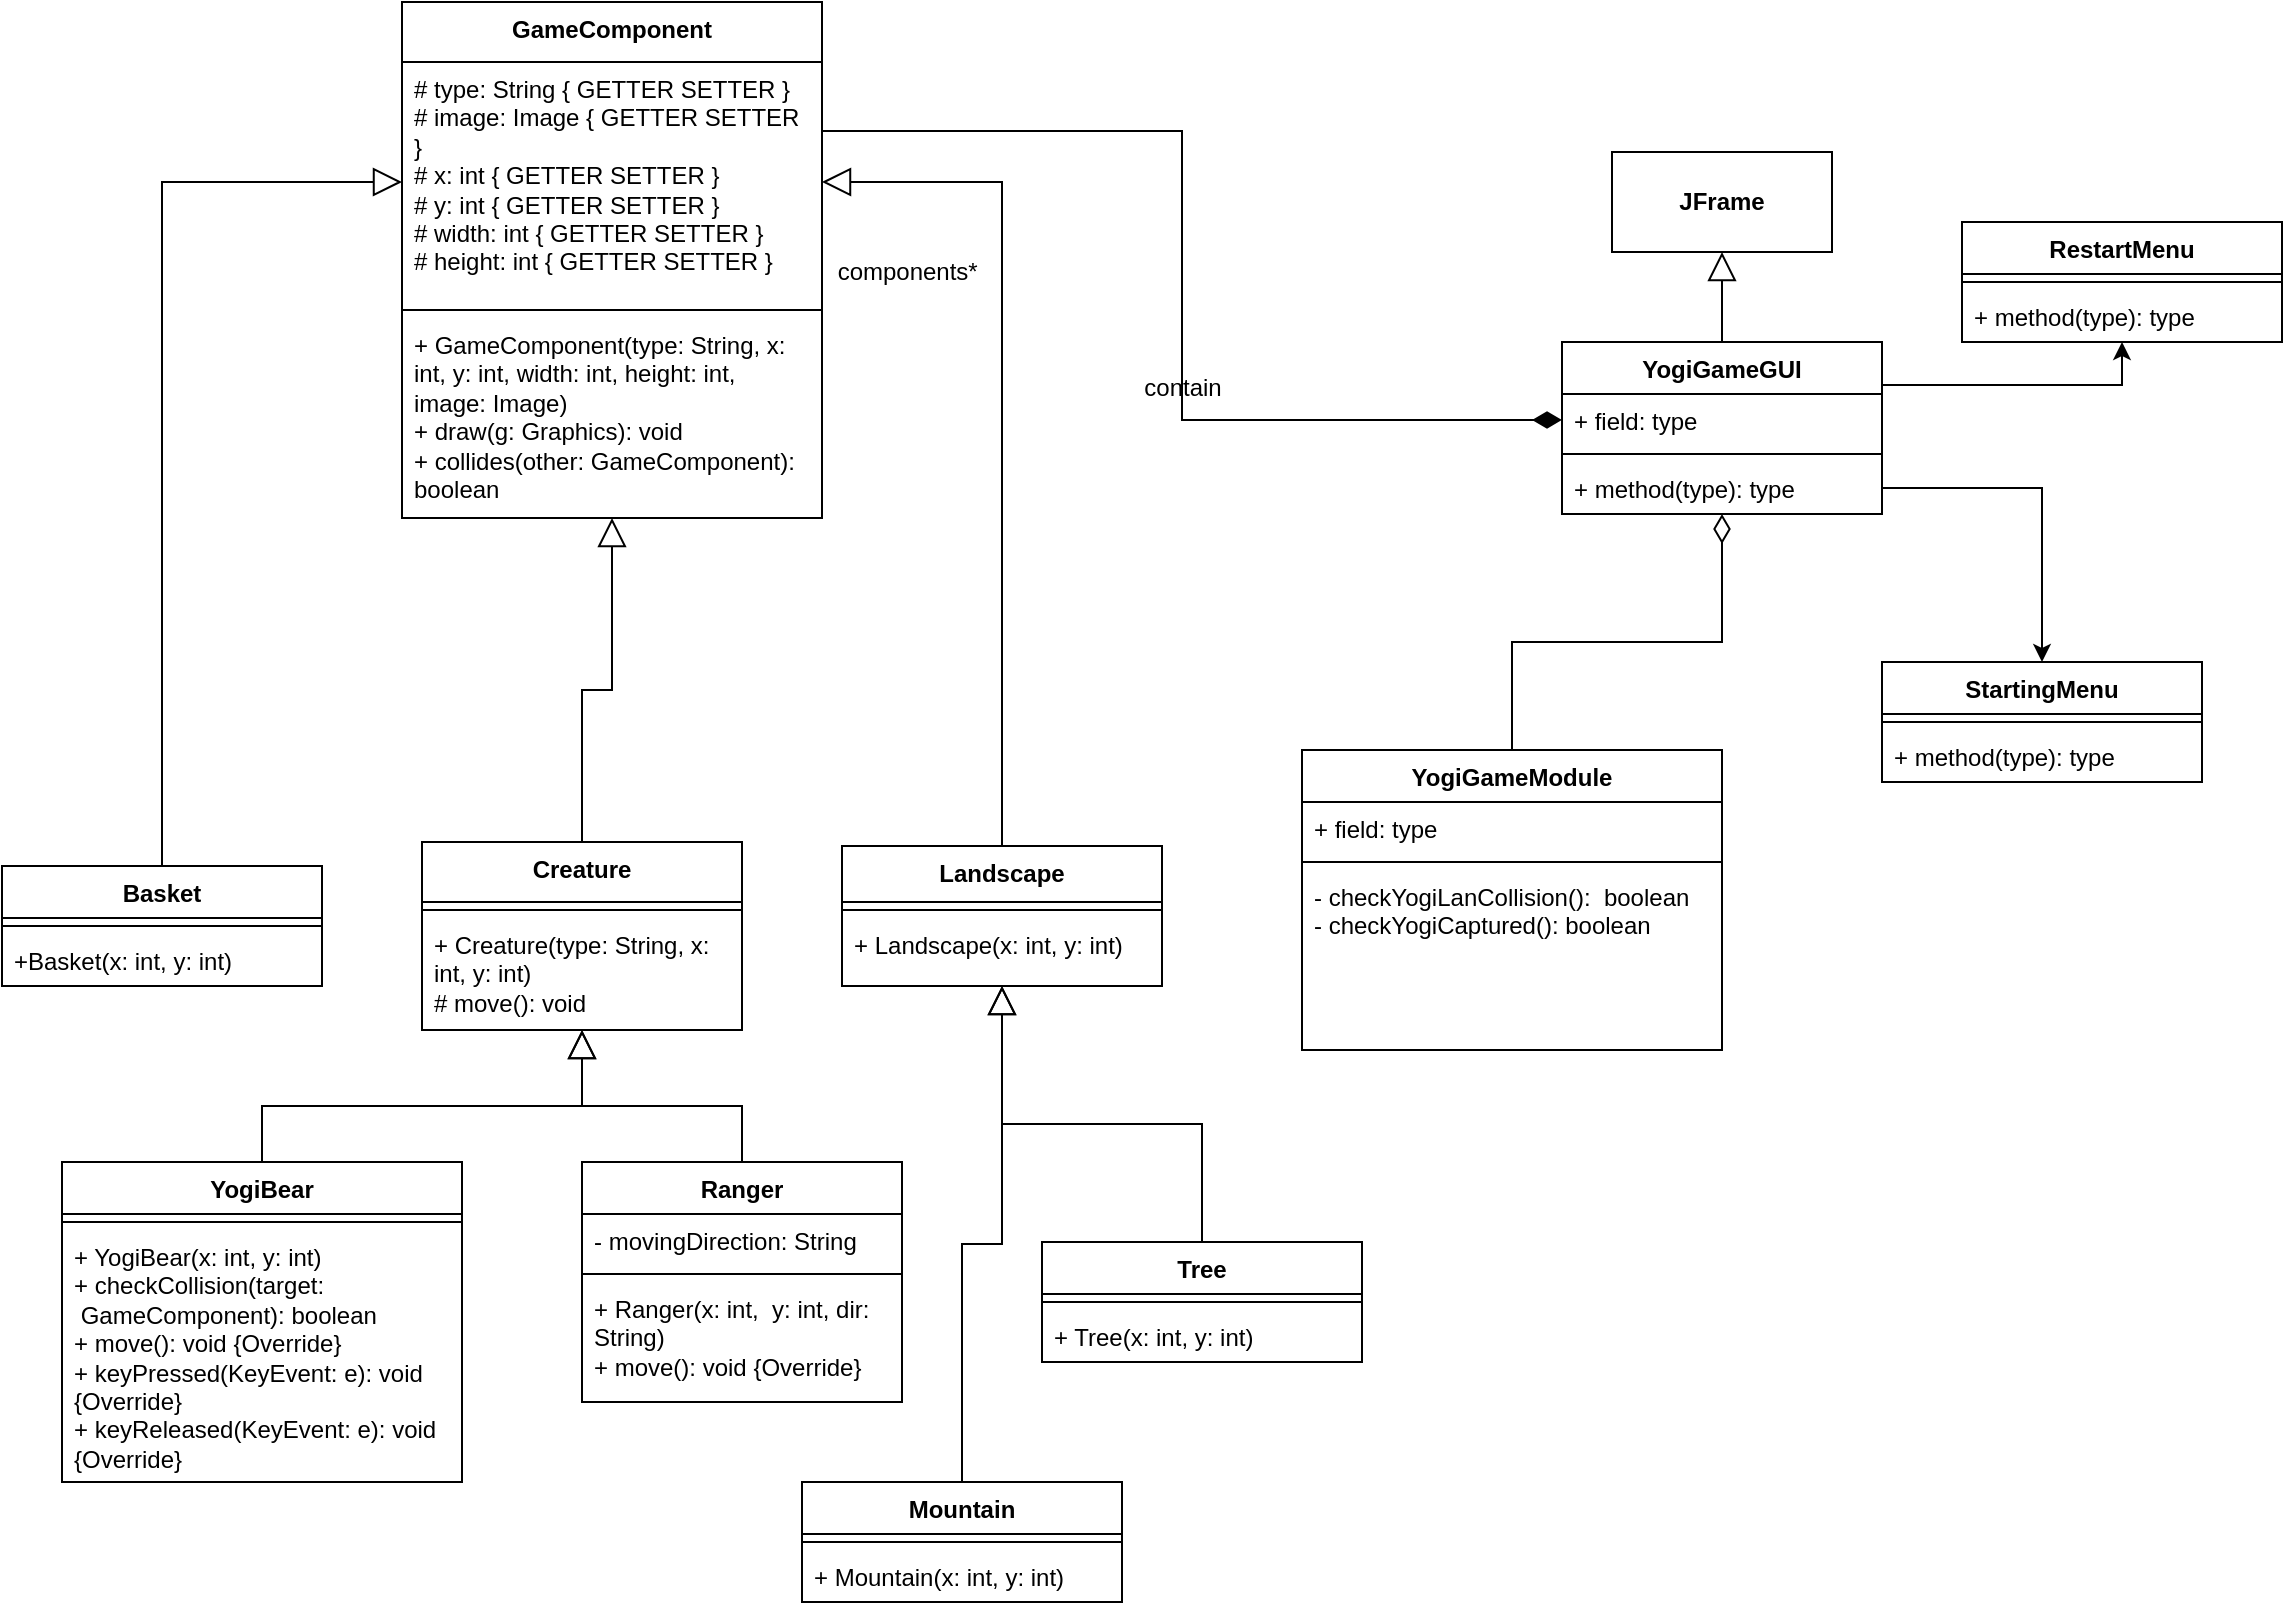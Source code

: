 <mxfile version="25.0.1">
  <diagram name="Page-1" id="V1T5ub4eXaLLm83vhyxi">
    <mxGraphModel dx="661" dy="2028" grid="1" gridSize="10" guides="1" tooltips="1" connect="1" arrows="1" fold="1" page="1" pageScale="1" pageWidth="850" pageHeight="1100" math="0" shadow="0">
      <root>
        <mxCell id="0" />
        <mxCell id="1" parent="0" />
        <mxCell id="JW1Y3XpuhCUsItWBqjoq-34" style="edgeStyle=orthogonalEdgeStyle;rounded=0;orthogonalLoop=1;jettySize=auto;html=1;exitX=0.5;exitY=0;exitDx=0;exitDy=0;endArrow=block;endFill=0;endSize=12;" parent="1" source="37ParpVeFPUFG8CqIVVN-1" target="JW1Y3XpuhCUsItWBqjoq-13" edge="1">
          <mxGeometry relative="1" as="geometry" />
        </mxCell>
        <mxCell id="37ParpVeFPUFG8CqIVVN-1" value="&lt;div&gt;&lt;span style=&quot;background-color: initial;&quot;&gt;Creature&lt;/span&gt;&lt;/div&gt;" style="swimlane;fontStyle=1;align=center;verticalAlign=top;childLayout=stackLayout;horizontal=1;startSize=30;horizontalStack=0;resizeParent=1;resizeParentMax=0;resizeLast=0;collapsible=1;marginBottom=0;whiteSpace=wrap;html=1;" parent="1" vertex="1">
          <mxGeometry x="330" y="-60" width="160" height="94" as="geometry" />
        </mxCell>
        <mxCell id="37ParpVeFPUFG8CqIVVN-3" value="" style="line;strokeWidth=1;fillColor=none;align=left;verticalAlign=middle;spacingTop=-1;spacingLeft=3;spacingRight=3;rotatable=0;labelPosition=right;points=[];portConstraint=eastwest;strokeColor=inherit;" parent="37ParpVeFPUFG8CqIVVN-1" vertex="1">
          <mxGeometry y="30" width="160" height="8" as="geometry" />
        </mxCell>
        <mxCell id="37ParpVeFPUFG8CqIVVN-4" value="&lt;div&gt;+ Creature(type: String, x: int, y: int)&lt;/div&gt;# move(): void" style="text;strokeColor=none;fillColor=none;align=left;verticalAlign=top;spacingLeft=4;spacingRight=4;overflow=hidden;rotatable=0;points=[[0,0.5],[1,0.5]];portConstraint=eastwest;whiteSpace=wrap;html=1;" parent="37ParpVeFPUFG8CqIVVN-1" vertex="1">
          <mxGeometry y="38" width="160" height="56" as="geometry" />
        </mxCell>
        <mxCell id="JW1Y3XpuhCUsItWBqjoq-33" style="edgeStyle=orthogonalEdgeStyle;rounded=0;orthogonalLoop=1;jettySize=auto;html=1;exitX=0.5;exitY=0;exitDx=0;exitDy=0;endArrow=block;endFill=0;endSize=12;" parent="1" source="JW1Y3XpuhCUsItWBqjoq-1" target="37ParpVeFPUFG8CqIVVN-1" edge="1">
          <mxGeometry relative="1" as="geometry" />
        </mxCell>
        <mxCell id="JW1Y3XpuhCUsItWBqjoq-1" value="YogiBear" style="swimlane;fontStyle=1;align=center;verticalAlign=top;childLayout=stackLayout;horizontal=1;startSize=26;horizontalStack=0;resizeParent=1;resizeParentMax=0;resizeLast=0;collapsible=1;marginBottom=0;whiteSpace=wrap;html=1;" parent="1" vertex="1">
          <mxGeometry x="150" y="100" width="200" height="160" as="geometry" />
        </mxCell>
        <mxCell id="JW1Y3XpuhCUsItWBqjoq-3" value="" style="line;strokeWidth=1;fillColor=none;align=left;verticalAlign=middle;spacingTop=-1;spacingLeft=3;spacingRight=3;rotatable=0;labelPosition=right;points=[];portConstraint=eastwest;strokeColor=inherit;" parent="JW1Y3XpuhCUsItWBqjoq-1" vertex="1">
          <mxGeometry y="26" width="200" height="8" as="geometry" />
        </mxCell>
        <mxCell id="JW1Y3XpuhCUsItWBqjoq-4" value="&lt;div&gt;+ YogiBear(x: int, y: int)&lt;/div&gt;+ checkCollision(target:&amp;nbsp; &amp;nbsp; &amp;nbsp; &amp;nbsp;GameComponent): boolean&lt;div&gt;+ move(): void {Override}&lt;/div&gt;&lt;div&gt;+ keyPressed(KeyEvent: e): void {Override}&lt;/div&gt;&lt;div&gt;+ keyReleased(KeyEvent: e): void {Override}&lt;/div&gt;" style="text;strokeColor=none;fillColor=none;align=left;verticalAlign=top;spacingLeft=4;spacingRight=4;overflow=hidden;rotatable=0;points=[[0,0.5],[1,0.5]];portConstraint=eastwest;whiteSpace=wrap;html=1;" parent="JW1Y3XpuhCUsItWBqjoq-1" vertex="1">
          <mxGeometry y="34" width="200" height="126" as="geometry" />
        </mxCell>
        <mxCell id="JW1Y3XpuhCUsItWBqjoq-37" style="edgeStyle=orthogonalEdgeStyle;rounded=0;orthogonalLoop=1;jettySize=auto;html=1;exitX=0.5;exitY=0;exitDx=0;exitDy=0;entryX=0;entryY=0.5;entryDx=0;entryDy=0;endArrow=block;endFill=0;endSize=12;" parent="1" source="JW1Y3XpuhCUsItWBqjoq-5" target="JW1Y3XpuhCUsItWBqjoq-14" edge="1">
          <mxGeometry relative="1" as="geometry" />
        </mxCell>
        <mxCell id="JW1Y3XpuhCUsItWBqjoq-5" value="Basket" style="swimlane;fontStyle=1;align=center;verticalAlign=top;childLayout=stackLayout;horizontal=1;startSize=26;horizontalStack=0;resizeParent=1;resizeParentMax=0;resizeLast=0;collapsible=1;marginBottom=0;whiteSpace=wrap;html=1;" parent="1" vertex="1">
          <mxGeometry x="120" y="-48" width="160" height="60" as="geometry" />
        </mxCell>
        <mxCell id="JW1Y3XpuhCUsItWBqjoq-7" value="" style="line;strokeWidth=1;fillColor=none;align=left;verticalAlign=middle;spacingTop=-1;spacingLeft=3;spacingRight=3;rotatable=0;labelPosition=right;points=[];portConstraint=eastwest;strokeColor=inherit;" parent="JW1Y3XpuhCUsItWBqjoq-5" vertex="1">
          <mxGeometry y="26" width="160" height="8" as="geometry" />
        </mxCell>
        <mxCell id="JW1Y3XpuhCUsItWBqjoq-8" value="+Basket(x: int, y: int)" style="text;strokeColor=none;fillColor=none;align=left;verticalAlign=top;spacingLeft=4;spacingRight=4;overflow=hidden;rotatable=0;points=[[0,0.5],[1,0.5]];portConstraint=eastwest;whiteSpace=wrap;html=1;" parent="JW1Y3XpuhCUsItWBqjoq-5" vertex="1">
          <mxGeometry y="34" width="160" height="26" as="geometry" />
        </mxCell>
        <mxCell id="JW1Y3XpuhCUsItWBqjoq-36" style="edgeStyle=orthogonalEdgeStyle;rounded=0;orthogonalLoop=1;jettySize=auto;html=1;exitX=0.5;exitY=0;exitDx=0;exitDy=0;entryX=1;entryY=0.5;entryDx=0;entryDy=0;endArrow=block;endFill=0;endSize=12;" parent="1" source="JW1Y3XpuhCUsItWBqjoq-9" target="JW1Y3XpuhCUsItWBqjoq-14" edge="1">
          <mxGeometry relative="1" as="geometry" />
        </mxCell>
        <mxCell id="JW1Y3XpuhCUsItWBqjoq-9" value="&lt;div&gt;&lt;span style=&quot;background-color: initial;&quot;&gt;Landscape&lt;/span&gt;&lt;/div&gt;" style="swimlane;fontStyle=1;align=center;verticalAlign=top;childLayout=stackLayout;horizontal=1;startSize=28;horizontalStack=0;resizeParent=1;resizeParentMax=0;resizeLast=0;collapsible=1;marginBottom=0;whiteSpace=wrap;html=1;" parent="1" vertex="1">
          <mxGeometry x="540" y="-58" width="160" height="70" as="geometry" />
        </mxCell>
        <mxCell id="JW1Y3XpuhCUsItWBqjoq-11" value="" style="line;strokeWidth=1;fillColor=none;align=left;verticalAlign=middle;spacingTop=-1;spacingLeft=3;spacingRight=3;rotatable=0;labelPosition=right;points=[];portConstraint=eastwest;strokeColor=inherit;" parent="JW1Y3XpuhCUsItWBqjoq-9" vertex="1">
          <mxGeometry y="28" width="160" height="8" as="geometry" />
        </mxCell>
        <mxCell id="JW1Y3XpuhCUsItWBqjoq-12" value="+ Landscape(x: int, y: int)" style="text;strokeColor=none;fillColor=none;align=left;verticalAlign=top;spacingLeft=4;spacingRight=4;overflow=hidden;rotatable=0;points=[[0,0.5],[1,0.5]];portConstraint=eastwest;whiteSpace=wrap;html=1;" parent="JW1Y3XpuhCUsItWBqjoq-9" vertex="1">
          <mxGeometry y="36" width="160" height="34" as="geometry" />
        </mxCell>
        <mxCell id="Aqfv4AWS69Kue3A25FG4-27" style="edgeStyle=orthogonalEdgeStyle;rounded=0;orthogonalLoop=1;jettySize=auto;html=1;exitX=1;exitY=0.25;exitDx=0;exitDy=0;entryX=0;entryY=0.5;entryDx=0;entryDy=0;endArrow=diamondThin;endFill=1;endSize=12;" parent="1" source="JW1Y3XpuhCUsItWBqjoq-13" target="Aqfv4AWS69Kue3A25FG4-12" edge="1">
          <mxGeometry relative="1" as="geometry" />
        </mxCell>
        <mxCell id="JW1Y3XpuhCUsItWBqjoq-13" value="&lt;div&gt;&lt;span style=&quot;background-color: initial;&quot;&gt;GameComponent&lt;/span&gt;&lt;/div&gt;" style="swimlane;fontStyle=1;align=center;verticalAlign=top;childLayout=stackLayout;horizontal=1;startSize=30;horizontalStack=0;resizeParent=1;resizeParentMax=0;resizeLast=0;collapsible=1;marginBottom=0;whiteSpace=wrap;html=1;" parent="1" vertex="1">
          <mxGeometry x="320" y="-480" width="210" height="258" as="geometry" />
        </mxCell>
        <mxCell id="JW1Y3XpuhCUsItWBqjoq-14" value="&lt;div&gt;&lt;span style=&quot;background-color: initial;&quot;&gt;# type: String { GETTER SETTER }&lt;/span&gt;&lt;/div&gt;&lt;div&gt;# image: Image { GETTER SETTER }&lt;/div&gt;&lt;div&gt;# x: int&amp;nbsp;&lt;span style=&quot;background-color: initial;&quot;&gt;{ GETTER SETTER }&lt;/span&gt;&lt;/div&gt;&lt;div&gt;# y: int&amp;nbsp;&lt;span style=&quot;background-color: initial;&quot;&gt;{ GETTER SETTER }&lt;/span&gt;&lt;/div&gt;&lt;div&gt;# width: int&amp;nbsp;&lt;span style=&quot;background-color: initial;&quot;&gt;{ GETTER SETTER }&lt;/span&gt;&lt;/div&gt;&lt;div&gt;# height: int&amp;nbsp;&lt;span style=&quot;background-color: initial;&quot;&gt;{ GETTER SETTER }&lt;/span&gt;&lt;/div&gt;" style="text;strokeColor=none;fillColor=none;align=left;verticalAlign=top;spacingLeft=4;spacingRight=4;overflow=hidden;rotatable=0;points=[[0,0.5],[1,0.5]];portConstraint=eastwest;whiteSpace=wrap;html=1;" parent="JW1Y3XpuhCUsItWBqjoq-13" vertex="1">
          <mxGeometry y="30" width="210" height="120" as="geometry" />
        </mxCell>
        <mxCell id="JW1Y3XpuhCUsItWBqjoq-15" value="" style="line;strokeWidth=1;fillColor=none;align=left;verticalAlign=middle;spacingTop=-1;spacingLeft=3;spacingRight=3;rotatable=0;labelPosition=right;points=[];portConstraint=eastwest;strokeColor=inherit;" parent="JW1Y3XpuhCUsItWBqjoq-13" vertex="1">
          <mxGeometry y="150" width="210" height="8" as="geometry" />
        </mxCell>
        <mxCell id="JW1Y3XpuhCUsItWBqjoq-16" value="&lt;div&gt;+ GameComponent(type: String, x: int, y: int, width: int, height: int, image: Image)&lt;/div&gt;&lt;div&gt;+ draw(g: Graphics): void&amp;nbsp;&lt;/div&gt;&lt;div&gt;+ collides(other: GameComponent): boolean&lt;/div&gt;" style="text;strokeColor=none;fillColor=none;align=left;verticalAlign=top;spacingLeft=4;spacingRight=4;overflow=hidden;rotatable=0;points=[[0,0.5],[1,0.5]];portConstraint=eastwest;whiteSpace=wrap;html=1;" parent="JW1Y3XpuhCUsItWBqjoq-13" vertex="1">
          <mxGeometry y="158" width="210" height="100" as="geometry" />
        </mxCell>
        <mxCell id="JW1Y3XpuhCUsItWBqjoq-32" style="edgeStyle=orthogonalEdgeStyle;rounded=0;orthogonalLoop=1;jettySize=auto;html=1;exitX=0.5;exitY=0;exitDx=0;exitDy=0;endArrow=block;endFill=0;endSize=12;" parent="1" source="JW1Y3XpuhCUsItWBqjoq-17" target="37ParpVeFPUFG8CqIVVN-1" edge="1">
          <mxGeometry relative="1" as="geometry" />
        </mxCell>
        <mxCell id="JW1Y3XpuhCUsItWBqjoq-17" value="Ranger" style="swimlane;fontStyle=1;align=center;verticalAlign=top;childLayout=stackLayout;horizontal=1;startSize=26;horizontalStack=0;resizeParent=1;resizeParentMax=0;resizeLast=0;collapsible=1;marginBottom=0;whiteSpace=wrap;html=1;" parent="1" vertex="1">
          <mxGeometry x="410" y="100" width="160" height="120" as="geometry" />
        </mxCell>
        <mxCell id="JW1Y3XpuhCUsItWBqjoq-18" value="- movingDirection: String" style="text;strokeColor=none;fillColor=none;align=left;verticalAlign=top;spacingLeft=4;spacingRight=4;overflow=hidden;rotatable=0;points=[[0,0.5],[1,0.5]];portConstraint=eastwest;whiteSpace=wrap;html=1;" parent="JW1Y3XpuhCUsItWBqjoq-17" vertex="1">
          <mxGeometry y="26" width="160" height="26" as="geometry" />
        </mxCell>
        <mxCell id="JW1Y3XpuhCUsItWBqjoq-19" value="" style="line;strokeWidth=1;fillColor=none;align=left;verticalAlign=middle;spacingTop=-1;spacingLeft=3;spacingRight=3;rotatable=0;labelPosition=right;points=[];portConstraint=eastwest;strokeColor=inherit;" parent="JW1Y3XpuhCUsItWBqjoq-17" vertex="1">
          <mxGeometry y="52" width="160" height="8" as="geometry" />
        </mxCell>
        <mxCell id="JW1Y3XpuhCUsItWBqjoq-20" value="+ Ranger(x: int,&amp;nbsp; y: int, dir: String)&lt;div&gt;+ move(): void {Override}&lt;/div&gt;" style="text;strokeColor=none;fillColor=none;align=left;verticalAlign=top;spacingLeft=4;spacingRight=4;overflow=hidden;rotatable=0;points=[[0,0.5],[1,0.5]];portConstraint=eastwest;whiteSpace=wrap;html=1;" parent="JW1Y3XpuhCUsItWBqjoq-17" vertex="1">
          <mxGeometry y="60" width="160" height="60" as="geometry" />
        </mxCell>
        <mxCell id="JW1Y3XpuhCUsItWBqjoq-29" style="edgeStyle=orthogonalEdgeStyle;rounded=0;orthogonalLoop=1;jettySize=auto;html=1;exitX=0.5;exitY=0;exitDx=0;exitDy=0;strokeWidth=1;endArrow=block;endFill=0;endSize=12;" parent="1" source="JW1Y3XpuhCUsItWBqjoq-21" target="JW1Y3XpuhCUsItWBqjoq-9" edge="1">
          <mxGeometry relative="1" as="geometry" />
        </mxCell>
        <mxCell id="JW1Y3XpuhCUsItWBqjoq-21" value="Tree" style="swimlane;fontStyle=1;align=center;verticalAlign=top;childLayout=stackLayout;horizontal=1;startSize=26;horizontalStack=0;resizeParent=1;resizeParentMax=0;resizeLast=0;collapsible=1;marginBottom=0;whiteSpace=wrap;html=1;" parent="1" vertex="1">
          <mxGeometry x="640" y="140" width="160" height="60" as="geometry" />
        </mxCell>
        <mxCell id="JW1Y3XpuhCUsItWBqjoq-23" value="" style="line;strokeWidth=1;fillColor=none;align=left;verticalAlign=middle;spacingTop=-1;spacingLeft=3;spacingRight=3;rotatable=0;labelPosition=right;points=[];portConstraint=eastwest;strokeColor=inherit;" parent="JW1Y3XpuhCUsItWBqjoq-21" vertex="1">
          <mxGeometry y="26" width="160" height="8" as="geometry" />
        </mxCell>
        <mxCell id="JW1Y3XpuhCUsItWBqjoq-24" value="+ Tree(x: int, y: int)" style="text;strokeColor=none;fillColor=none;align=left;verticalAlign=top;spacingLeft=4;spacingRight=4;overflow=hidden;rotatable=0;points=[[0,0.5],[1,0.5]];portConstraint=eastwest;whiteSpace=wrap;html=1;" parent="JW1Y3XpuhCUsItWBqjoq-21" vertex="1">
          <mxGeometry y="34" width="160" height="26" as="geometry" />
        </mxCell>
        <mxCell id="JW1Y3XpuhCUsItWBqjoq-30" style="edgeStyle=orthogonalEdgeStyle;rounded=0;orthogonalLoop=1;jettySize=auto;html=1;endArrow=block;endFill=0;endSize=12;" parent="1" source="JW1Y3XpuhCUsItWBqjoq-25" target="JW1Y3XpuhCUsItWBqjoq-9" edge="1">
          <mxGeometry relative="1" as="geometry" />
        </mxCell>
        <mxCell id="JW1Y3XpuhCUsItWBqjoq-25" value="Mountain" style="swimlane;fontStyle=1;align=center;verticalAlign=top;childLayout=stackLayout;horizontal=1;startSize=26;horizontalStack=0;resizeParent=1;resizeParentMax=0;resizeLast=0;collapsible=1;marginBottom=0;whiteSpace=wrap;html=1;" parent="1" vertex="1">
          <mxGeometry x="520" y="260" width="160" height="60" as="geometry" />
        </mxCell>
        <mxCell id="JW1Y3XpuhCUsItWBqjoq-27" value="" style="line;strokeWidth=1;fillColor=none;align=left;verticalAlign=middle;spacingTop=-1;spacingLeft=3;spacingRight=3;rotatable=0;labelPosition=right;points=[];portConstraint=eastwest;strokeColor=inherit;" parent="JW1Y3XpuhCUsItWBqjoq-25" vertex="1">
          <mxGeometry y="26" width="160" height="8" as="geometry" />
        </mxCell>
        <mxCell id="JW1Y3XpuhCUsItWBqjoq-28" value="+ Mountain(x: int, y: int)" style="text;strokeColor=none;fillColor=none;align=left;verticalAlign=top;spacingLeft=4;spacingRight=4;overflow=hidden;rotatable=0;points=[[0,0.5],[1,0.5]];portConstraint=eastwest;whiteSpace=wrap;html=1;" parent="JW1Y3XpuhCUsItWBqjoq-25" vertex="1">
          <mxGeometry y="34" width="160" height="26" as="geometry" />
        </mxCell>
        <mxCell id="Aqfv4AWS69Kue3A25FG4-24" style="edgeStyle=orthogonalEdgeStyle;rounded=0;orthogonalLoop=1;jettySize=auto;html=1;exitX=0.5;exitY=0;exitDx=0;exitDy=0;endArrow=diamondThin;endFill=0;endSize=12;" parent="1" source="Aqfv4AWS69Kue3A25FG4-7" target="Aqfv4AWS69Kue3A25FG4-11" edge="1">
          <mxGeometry relative="1" as="geometry" />
        </mxCell>
        <mxCell id="Aqfv4AWS69Kue3A25FG4-7" value="YogiGameModule" style="swimlane;fontStyle=1;align=center;verticalAlign=top;childLayout=stackLayout;horizontal=1;startSize=26;horizontalStack=0;resizeParent=1;resizeParentMax=0;resizeLast=0;collapsible=1;marginBottom=0;whiteSpace=wrap;html=1;" parent="1" vertex="1">
          <mxGeometry x="770" y="-106" width="210" height="150" as="geometry" />
        </mxCell>
        <mxCell id="Aqfv4AWS69Kue3A25FG4-8" value="+ field: type" style="text;strokeColor=none;fillColor=none;align=left;verticalAlign=top;spacingLeft=4;spacingRight=4;overflow=hidden;rotatable=0;points=[[0,0.5],[1,0.5]];portConstraint=eastwest;whiteSpace=wrap;html=1;" parent="Aqfv4AWS69Kue3A25FG4-7" vertex="1">
          <mxGeometry y="26" width="210" height="26" as="geometry" />
        </mxCell>
        <mxCell id="Aqfv4AWS69Kue3A25FG4-9" value="" style="line;strokeWidth=1;fillColor=none;align=left;verticalAlign=middle;spacingTop=-1;spacingLeft=3;spacingRight=3;rotatable=0;labelPosition=right;points=[];portConstraint=eastwest;strokeColor=inherit;" parent="Aqfv4AWS69Kue3A25FG4-7" vertex="1">
          <mxGeometry y="52" width="210" height="8" as="geometry" />
        </mxCell>
        <mxCell id="Aqfv4AWS69Kue3A25FG4-10" value="- checkYogiLanCollision():&amp;nbsp; boolean&lt;div&gt;- checkYogiCaptured(): boolean&lt;/div&gt;" style="text;strokeColor=none;fillColor=none;align=left;verticalAlign=top;spacingLeft=4;spacingRight=4;overflow=hidden;rotatable=0;points=[[0,0.5],[1,0.5]];portConstraint=eastwest;whiteSpace=wrap;html=1;" parent="Aqfv4AWS69Kue3A25FG4-7" vertex="1">
          <mxGeometry y="60" width="210" height="90" as="geometry" />
        </mxCell>
        <mxCell id="Aqfv4AWS69Kue3A25FG4-25" style="edgeStyle=orthogonalEdgeStyle;rounded=0;orthogonalLoop=1;jettySize=auto;html=1;exitX=1;exitY=0.25;exitDx=0;exitDy=0;entryX=0.5;entryY=1;entryDx=0;entryDy=0;" parent="1" source="Aqfv4AWS69Kue3A25FG4-11" target="Aqfv4AWS69Kue3A25FG4-19" edge="1">
          <mxGeometry relative="1" as="geometry">
            <mxPoint x="1115" y="-331" as="targetPoint" />
          </mxGeometry>
        </mxCell>
        <mxCell id="Aqfv4AWS69Kue3A25FG4-11" value="YogiGameGUI" style="swimlane;fontStyle=1;align=center;verticalAlign=top;childLayout=stackLayout;horizontal=1;startSize=26;horizontalStack=0;resizeParent=1;resizeParentMax=0;resizeLast=0;collapsible=1;marginBottom=0;whiteSpace=wrap;html=1;" parent="1" vertex="1">
          <mxGeometry x="900" y="-310" width="160" height="86" as="geometry" />
        </mxCell>
        <mxCell id="Aqfv4AWS69Kue3A25FG4-12" value="+ field: type" style="text;strokeColor=none;fillColor=none;align=left;verticalAlign=top;spacingLeft=4;spacingRight=4;overflow=hidden;rotatable=0;points=[[0,0.5],[1,0.5]];portConstraint=eastwest;whiteSpace=wrap;html=1;" parent="Aqfv4AWS69Kue3A25FG4-11" vertex="1">
          <mxGeometry y="26" width="160" height="26" as="geometry" />
        </mxCell>
        <mxCell id="Aqfv4AWS69Kue3A25FG4-13" value="" style="line;strokeWidth=1;fillColor=none;align=left;verticalAlign=middle;spacingTop=-1;spacingLeft=3;spacingRight=3;rotatable=0;labelPosition=right;points=[];portConstraint=eastwest;strokeColor=inherit;" parent="Aqfv4AWS69Kue3A25FG4-11" vertex="1">
          <mxGeometry y="52" width="160" height="8" as="geometry" />
        </mxCell>
        <mxCell id="Aqfv4AWS69Kue3A25FG4-14" value="+ method(type): type" style="text;strokeColor=none;fillColor=none;align=left;verticalAlign=top;spacingLeft=4;spacingRight=4;overflow=hidden;rotatable=0;points=[[0,0.5],[1,0.5]];portConstraint=eastwest;whiteSpace=wrap;html=1;" parent="Aqfv4AWS69Kue3A25FG4-11" vertex="1">
          <mxGeometry y="60" width="160" height="26" as="geometry" />
        </mxCell>
        <mxCell id="Aqfv4AWS69Kue3A25FG4-15" value="StartingMenu" style="swimlane;fontStyle=1;align=center;verticalAlign=top;childLayout=stackLayout;horizontal=1;startSize=26;horizontalStack=0;resizeParent=1;resizeParentMax=0;resizeLast=0;collapsible=1;marginBottom=0;whiteSpace=wrap;html=1;" parent="1" vertex="1">
          <mxGeometry x="1060" y="-150" width="160" height="60" as="geometry" />
        </mxCell>
        <mxCell id="Aqfv4AWS69Kue3A25FG4-17" value="" style="line;strokeWidth=1;fillColor=none;align=left;verticalAlign=middle;spacingTop=-1;spacingLeft=3;spacingRight=3;rotatable=0;labelPosition=right;points=[];portConstraint=eastwest;strokeColor=inherit;" parent="Aqfv4AWS69Kue3A25FG4-15" vertex="1">
          <mxGeometry y="26" width="160" height="8" as="geometry" />
        </mxCell>
        <mxCell id="Aqfv4AWS69Kue3A25FG4-18" value="+ method(type): type" style="text;strokeColor=none;fillColor=none;align=left;verticalAlign=top;spacingLeft=4;spacingRight=4;overflow=hidden;rotatable=0;points=[[0,0.5],[1,0.5]];portConstraint=eastwest;whiteSpace=wrap;html=1;" parent="Aqfv4AWS69Kue3A25FG4-15" vertex="1">
          <mxGeometry y="34" width="160" height="26" as="geometry" />
        </mxCell>
        <mxCell id="Aqfv4AWS69Kue3A25FG4-19" value="RestartMenu" style="swimlane;fontStyle=1;align=center;verticalAlign=top;childLayout=stackLayout;horizontal=1;startSize=26;horizontalStack=0;resizeParent=1;resizeParentMax=0;resizeLast=0;collapsible=1;marginBottom=0;whiteSpace=wrap;html=1;" parent="1" vertex="1">
          <mxGeometry x="1100" y="-370" width="160" height="60" as="geometry" />
        </mxCell>
        <mxCell id="Aqfv4AWS69Kue3A25FG4-21" value="" style="line;strokeWidth=1;fillColor=none;align=left;verticalAlign=middle;spacingTop=-1;spacingLeft=3;spacingRight=3;rotatable=0;labelPosition=right;points=[];portConstraint=eastwest;strokeColor=inherit;" parent="Aqfv4AWS69Kue3A25FG4-19" vertex="1">
          <mxGeometry y="26" width="160" height="8" as="geometry" />
        </mxCell>
        <mxCell id="Aqfv4AWS69Kue3A25FG4-22" value="+ method(type): type" style="text;strokeColor=none;fillColor=none;align=left;verticalAlign=top;spacingLeft=4;spacingRight=4;overflow=hidden;rotatable=0;points=[[0,0.5],[1,0.5]];portConstraint=eastwest;whiteSpace=wrap;html=1;" parent="Aqfv4AWS69Kue3A25FG4-19" vertex="1">
          <mxGeometry y="34" width="160" height="26" as="geometry" />
        </mxCell>
        <mxCell id="Aqfv4AWS69Kue3A25FG4-26" style="edgeStyle=orthogonalEdgeStyle;rounded=0;orthogonalLoop=1;jettySize=auto;html=1;exitX=1;exitY=0.5;exitDx=0;exitDy=0;entryX=0.5;entryY=0;entryDx=0;entryDy=0;" parent="1" source="Aqfv4AWS69Kue3A25FG4-14" target="Aqfv4AWS69Kue3A25FG4-15" edge="1">
          <mxGeometry relative="1" as="geometry">
            <mxPoint x="1115" y="-171" as="targetPoint" />
          </mxGeometry>
        </mxCell>
        <mxCell id="_yU-8EtJCTcdnknjxa69-12" style="edgeStyle=orthogonalEdgeStyle;rounded=0;orthogonalLoop=1;jettySize=auto;html=1;entryX=0.5;entryY=0;entryDx=0;entryDy=0;startArrow=block;startFill=0;endArrow=none;endFill=0;startSize=12;" parent="1" source="_yU-8EtJCTcdnknjxa69-11" target="Aqfv4AWS69Kue3A25FG4-11" edge="1">
          <mxGeometry relative="1" as="geometry" />
        </mxCell>
        <mxCell id="_yU-8EtJCTcdnknjxa69-11" value="&lt;b&gt;JFrame&lt;/b&gt;" style="html=1;whiteSpace=wrap;" parent="1" vertex="1">
          <mxGeometry x="925" y="-405" width="110" height="50" as="geometry" />
        </mxCell>
        <mxCell id="_yU-8EtJCTcdnknjxa69-13" value="components" style="text;html=1;align=center;verticalAlign=middle;resizable=0;points=[];autosize=1;strokeColor=none;fillColor=none;" parent="1" vertex="1">
          <mxGeometry x="525" y="-360" width="90" height="30" as="geometry" />
        </mxCell>
        <mxCell id="_yU-8EtJCTcdnknjxa69-14" value="*" style="text;html=1;align=center;verticalAlign=middle;resizable=0;points=[];autosize=1;strokeColor=none;fillColor=none;" parent="1" vertex="1">
          <mxGeometry x="590" y="-360" width="30" height="30" as="geometry" />
        </mxCell>
        <mxCell id="_yU-8EtJCTcdnknjxa69-15" value="contain" style="text;html=1;align=center;verticalAlign=middle;resizable=0;points=[];autosize=1;strokeColor=none;fillColor=none;" parent="1" vertex="1">
          <mxGeometry x="680" y="-302" width="60" height="30" as="geometry" />
        </mxCell>
      </root>
    </mxGraphModel>
  </diagram>
</mxfile>
